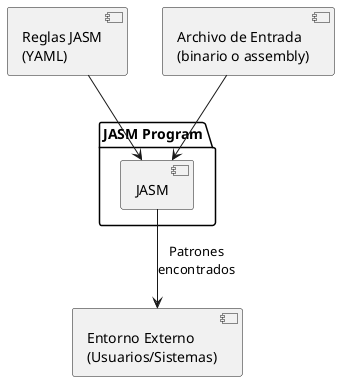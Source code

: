 @startuml diagrama_contexto
package "JASM Program" {
  [JASM] as jasm
}

[Reglas JASM\n(YAML)] as rules
[Archivo de Entrada\n(binario o assembly)] as entrada
[Entorno Externo\n(Usuarios/Sistemas)] as external

rules --> jasm
entrada --> jasm
jasm --> external: Patrones\nencontrados

@enduml
